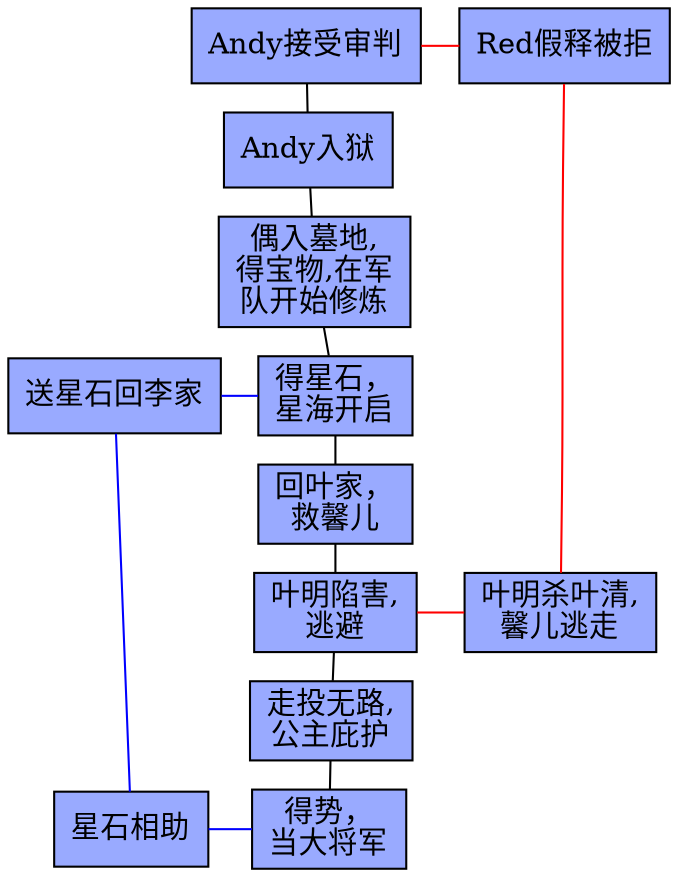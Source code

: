 
digraph novel {
    node [shape=box, style=filled, fillcolor="#99aaff"];
    edge [arrowhead=none];
    ranksep=0.2;
    
    a1 [label="Andy接受审判"];
    a2 [label="Andy入狱"];
    a3 [label="偶入墓地,\n得宝物,在军\n队开始修炼"];
    a4 [label="得星石，\n星海开启"];
    a5 [label="回叶家，\n救馨儿"];
    a6 [label="叶明陷害,\n逃避"];
    a7 [label="走投无路,\n公主庇护"];
    a8 [label="得势，\n当大将军"];
    
    
    b1 [label="Red假释被拒"];
    b2 [label="叶明杀叶清,\n馨儿逃走"];

c1 [label="送星石回李家"];
c2 [label="星石相助"];

{rank=same;c1;a4;}
{rank=same;c2;a8;}
    {rank=same;a1;b1;}
    {rank=same;a6;b2;}
    a1 -> a2 -> a3 -> a4 -> a5 -> a6 -> a7 -> a8;

edge [color=red];
a1 -> b1;
b1 -> b2;
a6 -> b2;

edge [color=blue];

c1 -> a4;
c2 -> a8;
c1 -> c2;

}